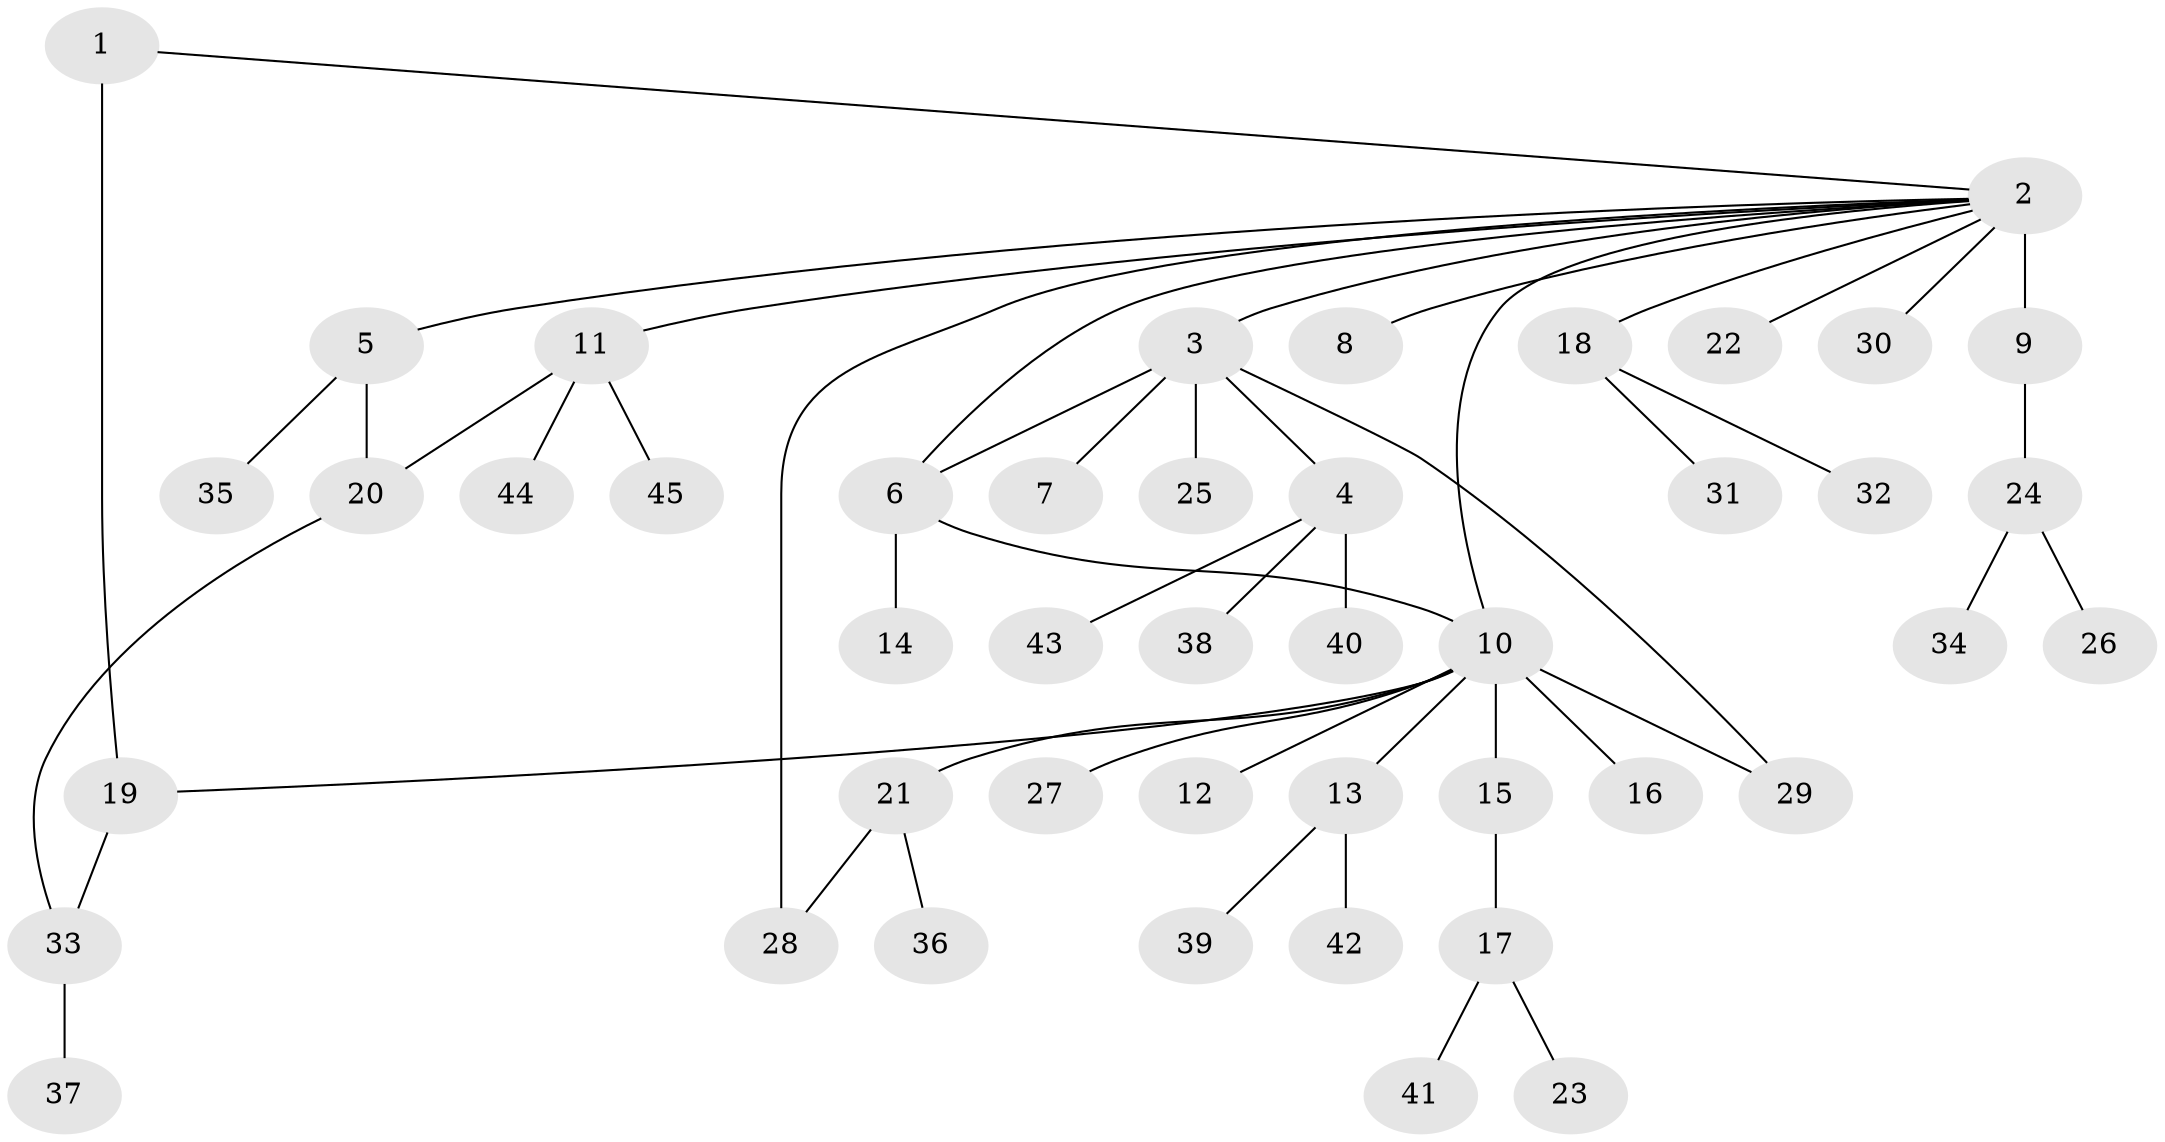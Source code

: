 // original degree distribution, {4: 0.08888888888888889, 25: 0.011111111111111112, 7: 0.011111111111111112, 5: 0.022222222222222223, 6: 0.011111111111111112, 1: 0.6222222222222222, 2: 0.17777777777777778, 14: 0.011111111111111112, 3: 0.044444444444444446}
// Generated by graph-tools (version 1.1) at 2025/35/03/09/25 02:35:51]
// undirected, 45 vertices, 51 edges
graph export_dot {
graph [start="1"]
  node [color=gray90,style=filled];
  1;
  2;
  3;
  4;
  5;
  6;
  7;
  8;
  9;
  10;
  11;
  12;
  13;
  14;
  15;
  16;
  17;
  18;
  19;
  20;
  21;
  22;
  23;
  24;
  25;
  26;
  27;
  28;
  29;
  30;
  31;
  32;
  33;
  34;
  35;
  36;
  37;
  38;
  39;
  40;
  41;
  42;
  43;
  44;
  45;
  1 -- 2 [weight=1.0];
  1 -- 19 [weight=2.0];
  2 -- 3 [weight=1.0];
  2 -- 5 [weight=1.0];
  2 -- 6 [weight=1.0];
  2 -- 8 [weight=1.0];
  2 -- 9 [weight=12.0];
  2 -- 10 [weight=1.0];
  2 -- 11 [weight=1.0];
  2 -- 18 [weight=1.0];
  2 -- 22 [weight=1.0];
  2 -- 28 [weight=1.0];
  2 -- 30 [weight=1.0];
  3 -- 4 [weight=1.0];
  3 -- 6 [weight=1.0];
  3 -- 7 [weight=1.0];
  3 -- 25 [weight=1.0];
  3 -- 29 [weight=1.0];
  4 -- 38 [weight=1.0];
  4 -- 40 [weight=1.0];
  4 -- 43 [weight=1.0];
  5 -- 20 [weight=1.0];
  5 -- 35 [weight=1.0];
  6 -- 10 [weight=1.0];
  6 -- 14 [weight=2.0];
  9 -- 24 [weight=1.0];
  10 -- 12 [weight=1.0];
  10 -- 13 [weight=1.0];
  10 -- 15 [weight=1.0];
  10 -- 16 [weight=4.0];
  10 -- 19 [weight=1.0];
  10 -- 21 [weight=1.0];
  10 -- 27 [weight=1.0];
  10 -- 29 [weight=1.0];
  11 -- 20 [weight=1.0];
  11 -- 44 [weight=1.0];
  11 -- 45 [weight=1.0];
  13 -- 39 [weight=1.0];
  13 -- 42 [weight=1.0];
  15 -- 17 [weight=1.0];
  17 -- 23 [weight=1.0];
  17 -- 41 [weight=1.0];
  18 -- 31 [weight=1.0];
  18 -- 32 [weight=1.0];
  19 -- 33 [weight=1.0];
  20 -- 33 [weight=1.0];
  21 -- 28 [weight=1.0];
  21 -- 36 [weight=1.0];
  24 -- 26 [weight=1.0];
  24 -- 34 [weight=1.0];
  33 -- 37 [weight=3.0];
}
